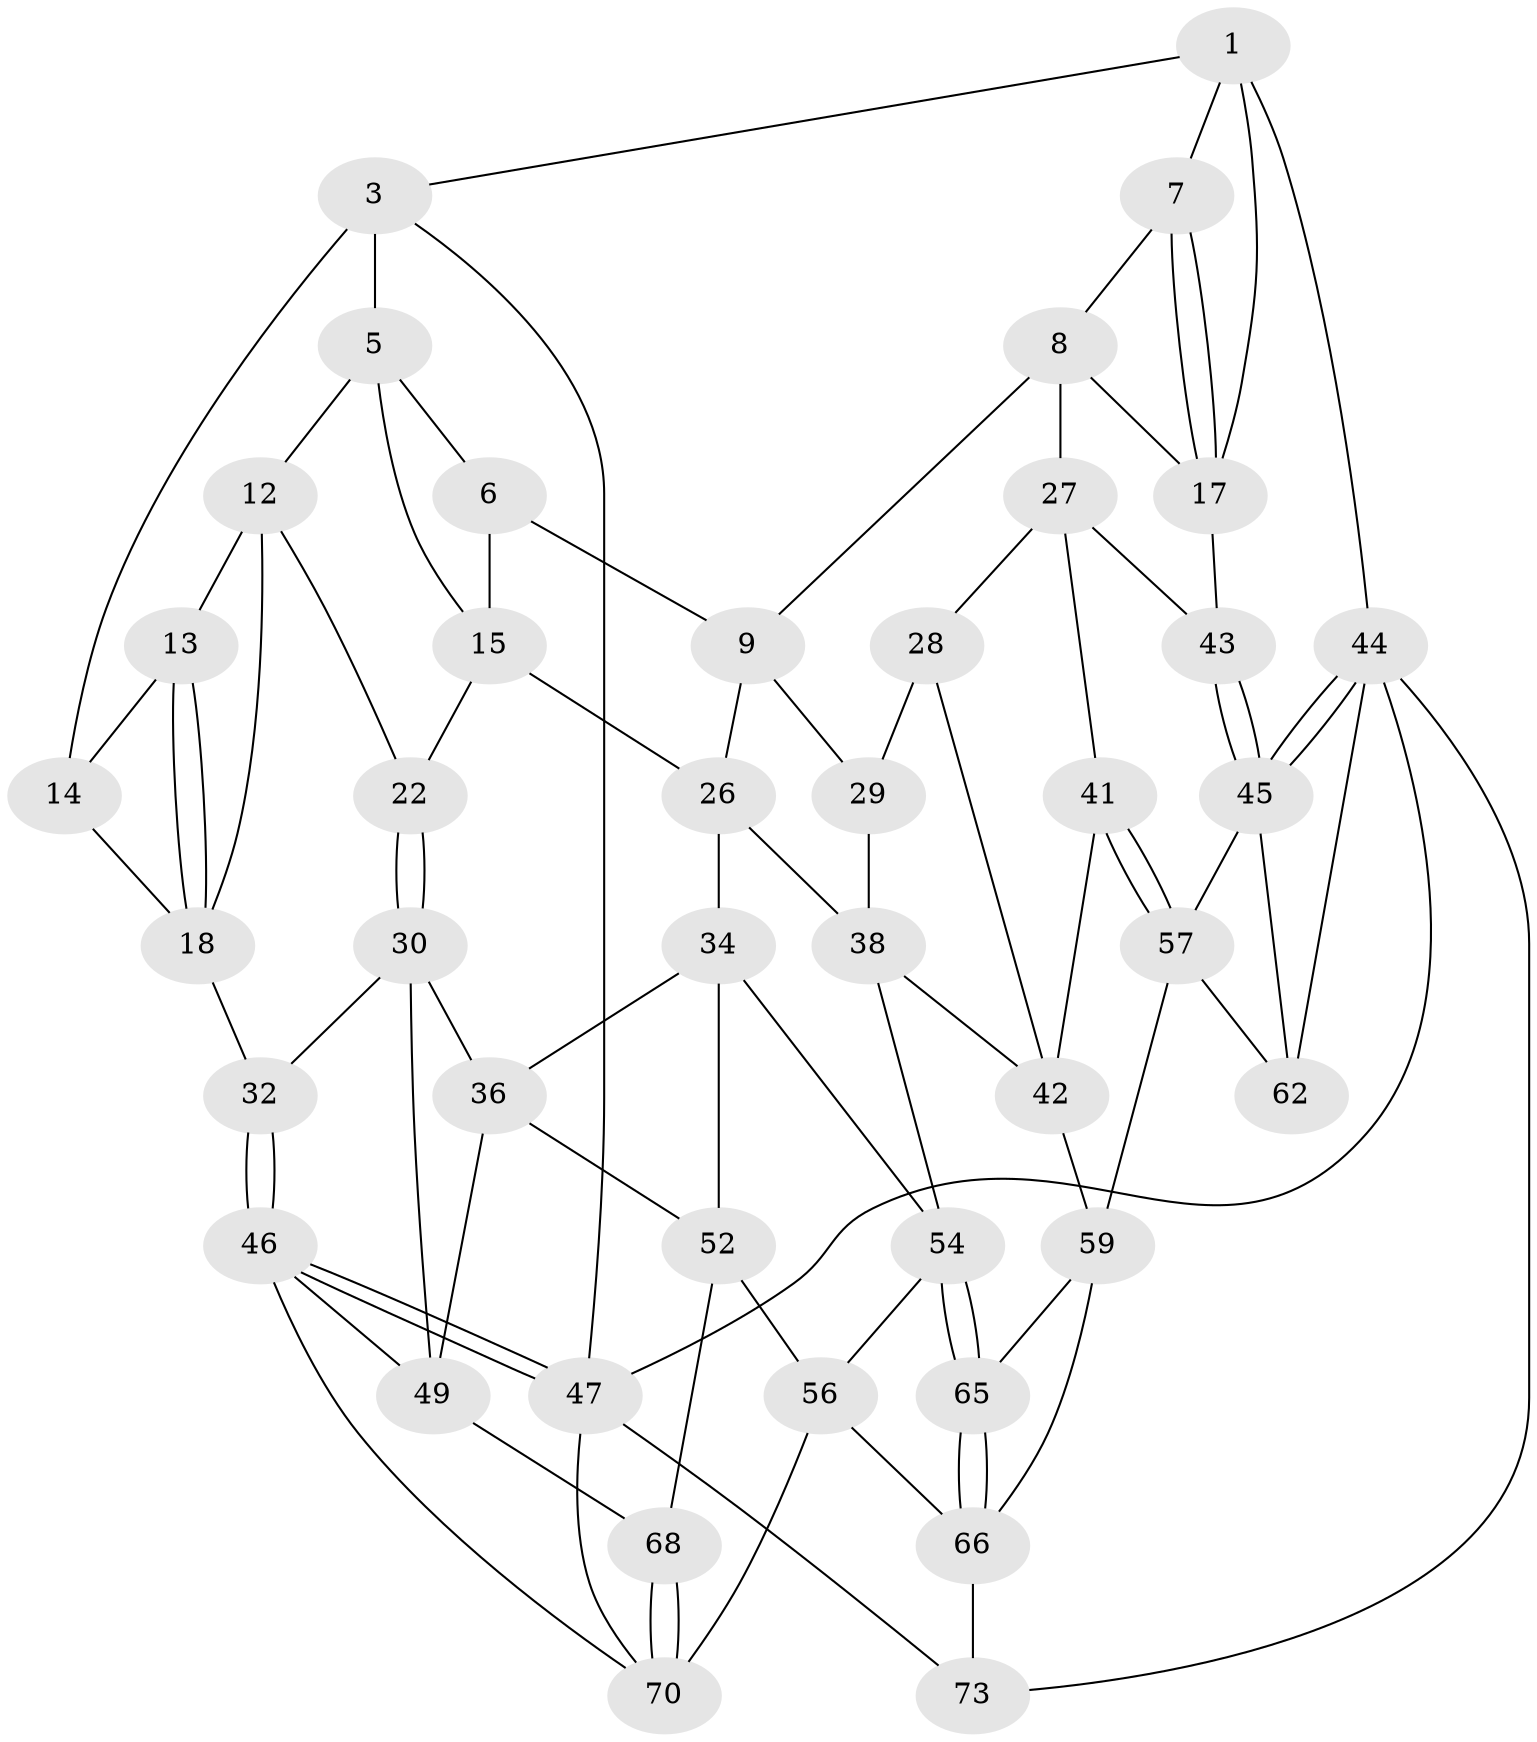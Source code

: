 // original degree distribution, {3: 0.02702702702702703, 6: 0.20270270270270271, 4: 0.22972972972972974, 5: 0.5405405405405406}
// Generated by graph-tools (version 1.1) at 2025/42/03/06/25 10:42:31]
// undirected, 42 vertices, 89 edges
graph export_dot {
graph [start="1"]
  node [color=gray90,style=filled];
  1 [pos="+0.7477081645221545+0",super="+2"];
  3 [pos="+0+0",super="+4"];
  5 [pos="+0.41947534363052913+0",super="+11"];
  6 [pos="+0.5714524567307246+0",super="+10"];
  7 [pos="+0.7217333617067243+0.06843147492123977"];
  8 [pos="+0.6785270346374145+0.2024058763863618",super="+24"];
  9 [pos="+0.6440208706442302+0.23019397906242312",super="+25"];
  12 [pos="+0.26895386142824595+0.1822276976905518",super="+19"];
  13 [pos="+0.22049530887526514+0.15262344264830013"];
  14 [pos="+0.21472577539329582+0.09540532901860972",super="+16"];
  15 [pos="+0.5837558724205093+0.21895323945788583",super="+21"];
  17 [pos="+1+0.155933133820485",super="+23"];
  18 [pos="+0+0.1857271621330022",super="+20"];
  22 [pos="+0.3087120634793633+0.3337316690504165"];
  26 [pos="+0.46819964007696274+0.5093192205370026",super="+33"];
  27 [pos="+0.8350002756711449+0.39338247975596574",super="+40"];
  28 [pos="+0.7084653542218932+0.39093867718484593",super="+39"];
  29 [pos="+0.7060287717562199+0.38902021091340977",super="+37"];
  30 [pos="+0.14416790585886582+0.5088143146161612",super="+31"];
  32 [pos="+0+0.4906270455565587"];
  34 [pos="+0.3939210834744503+0.606326215409007",super="+35"];
  36 [pos="+0.31028188066859774+0.6048948150984659",super="+48"];
  38 [pos="+0.4855567253616625+0.5653496338289652",super="+51"];
  41 [pos="+0.7921042557984596+0.6202051444565405"];
  42 [pos="+0.7773796119107969+0.6166051184407991",super="+50"];
  43 [pos="+1+0.5492679508666539"];
  44 [pos="+1+1",super="+69"];
  45 [pos="+1+0.6068338047060824",super="+61"];
  46 [pos="+0+0.913215779945294",super="+64"];
  47 [pos="+0+1",super="+74"];
  49 [pos="+0.12579602835909456+0.7442646571824197",super="+63"];
  52 [pos="+0.31034591458539895+0.8097604458505733",super="+53"];
  54 [pos="+0.48482999604837856+0.7814082633171625",super="+55"];
  56 [pos="+0.35103529087471164+0.8124889467661975",super="+67"];
  57 [pos="+0.8286293400557977+0.7126942211424885",super="+58"];
  59 [pos="+0.731962403073415+0.8798417415385513",super="+60"];
  62 [pos="+0.9437356708588464+1"];
  65 [pos="+0.506962957699147+0.870068629372568"];
  66 [pos="+0.48991921352791007+0.9186930751864916",super="+71"];
  68 [pos="+0.23466415139463076+0.9127901663058415"];
  70 [pos="+0.24090948382158958+0.9689258834046299",super="+72"];
  73 [pos="+0.49737735487577234+1"];
  1 -- 7;
  1 -- 3;
  1 -- 44;
  1 -- 17;
  3 -- 47;
  3 -- 14 [weight=2];
  3 -- 5;
  5 -- 6;
  5 -- 12;
  5 -- 15;
  6 -- 9;
  6 -- 15;
  7 -- 8;
  7 -- 17;
  7 -- 17;
  8 -- 9;
  8 -- 27;
  8 -- 17;
  9 -- 26;
  9 -- 29;
  12 -- 13;
  12 -- 18;
  12 -- 22;
  13 -- 14;
  13 -- 18;
  13 -- 18;
  14 -- 18;
  15 -- 26;
  15 -- 22;
  17 -- 43;
  18 -- 32;
  22 -- 30;
  22 -- 30;
  26 -- 34;
  26 -- 38;
  27 -- 28;
  27 -- 41;
  27 -- 43;
  28 -- 29 [weight=2];
  28 -- 42;
  29 -- 38;
  30 -- 36;
  30 -- 32;
  30 -- 49;
  32 -- 46;
  32 -- 46;
  34 -- 54;
  34 -- 36;
  34 -- 52;
  36 -- 49;
  36 -- 52;
  38 -- 54;
  38 -- 42;
  41 -- 42;
  41 -- 57;
  41 -- 57;
  42 -- 59;
  43 -- 45;
  43 -- 45;
  44 -- 45;
  44 -- 45;
  44 -- 47;
  44 -- 73;
  44 -- 62;
  45 -- 57;
  45 -- 62;
  46 -- 47;
  46 -- 47;
  46 -- 70;
  46 -- 49;
  47 -- 73;
  47 -- 70;
  49 -- 68;
  52 -- 56;
  52 -- 68;
  54 -- 65;
  54 -- 65;
  54 -- 56;
  56 -- 66;
  56 -- 70;
  57 -- 59;
  57 -- 62;
  59 -- 66;
  59 -- 65;
  65 -- 66;
  65 -- 66;
  66 -- 73;
  68 -- 70;
  68 -- 70;
}
